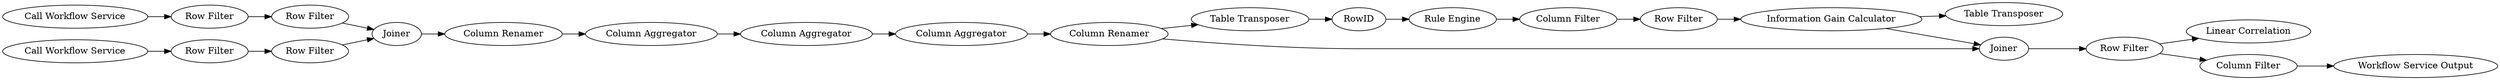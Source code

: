 digraph {
	71 -> 72
	78 -> 79
	59 -> 60
	80 -> 89
	15 -> 55
	62 -> 67
	55 -> 56
	57 -> 59
	56 -> 57
	45 -> 42
	77 -> 78
	78 -> 80
	1 -> 15
	68 -> 71
	72 -> 73
	75 -> 77
	60 -> 61
	61 -> 62
	75 -> 76
	62 -> 77
	42 -> 50
	67 -> 68
	50 -> 56
	73 -> 75
	57 [label="Column Renamer"]
	55 [label="Row Filter"]
	79 [label="Linear Correlation"]
	89 [label="Workflow Service Output"]
	78 [label="Row Filter"]
	56 [label=Joiner]
	15 [label="Row Filter"]
	75 [label="Information Gain Calculator"]
	59 [label="Column Aggregator"]
	50 [label="Row Filter"]
	1 [label="Call Workflow Service"]
	42 [label="Row Filter"]
	68 [label=RowID]
	67 [label="Table Transposer"]
	72 [label="Column Filter"]
	61 [label="Column Aggregator"]
	77 [label=Joiner]
	76 [label="Table Transposer"]
	60 [label="Column Aggregator"]
	62 [label="Column Renamer"]
	71 [label="Rule Engine"]
	80 [label="Column Filter"]
	73 [label="Row Filter"]
	45 [label="Call Workflow Service"]
	rankdir=LR
}
